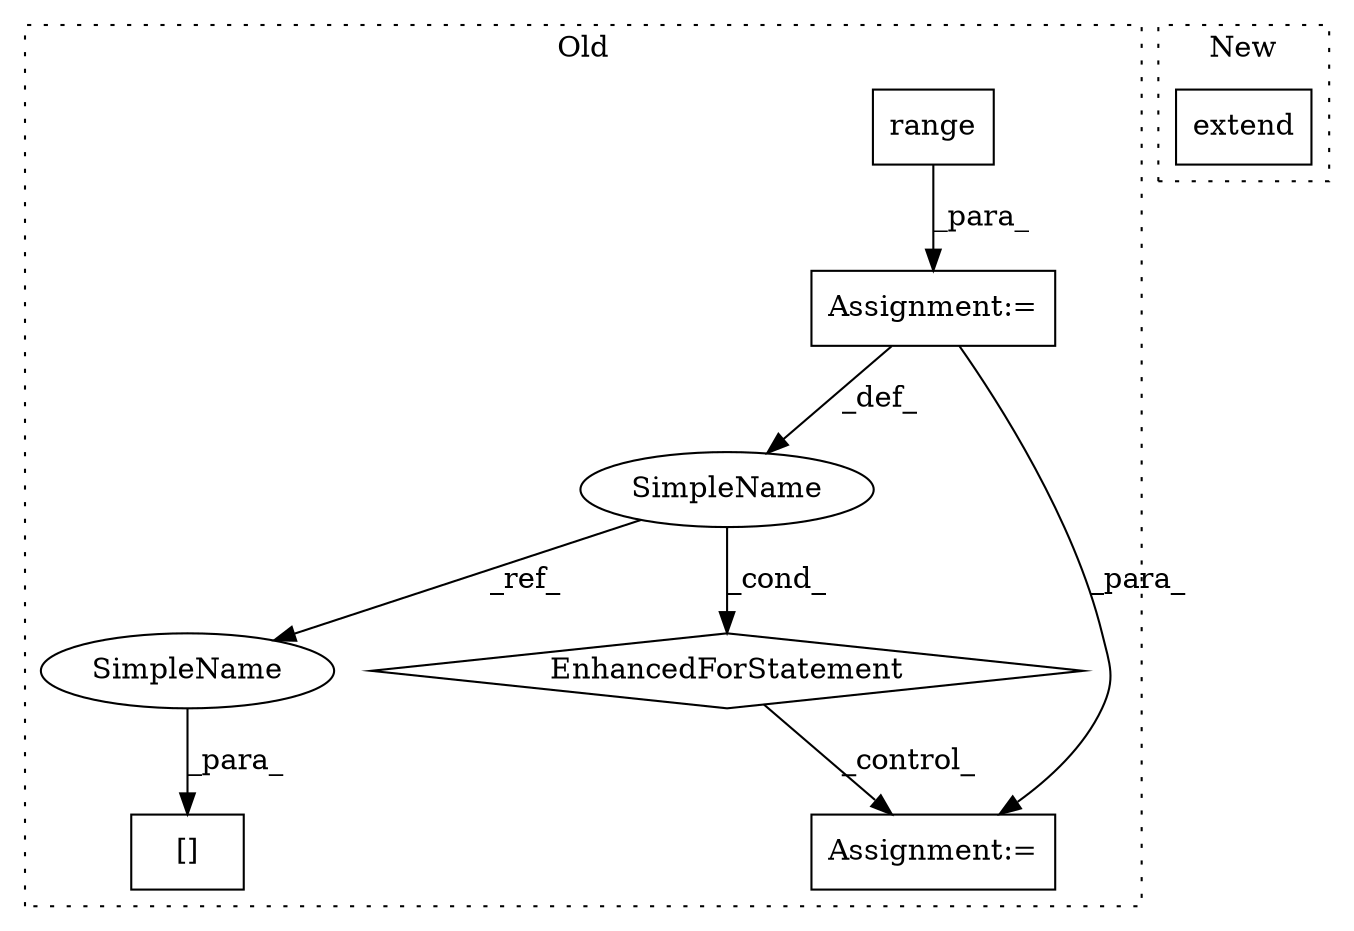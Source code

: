 digraph G {
subgraph cluster0 {
1 [label="range" a="32" s="1894,1903" l="6,1" shape="box"];
3 [label="Assignment:=" a="7" s="1833,1904" l="53,2" shape="box"];
4 [label="EnhancedForStatement" a="70" s="1833,1904" l="53,2" shape="diamond"];
5 [label="SimpleName" a="42" s="1890" l="1" shape="ellipse"];
6 [label="Assignment:=" a="7" s="1956" l="1" shape="box"];
7 [label="[]" a="2" s="1917,1937" l="19,1" shape="box"];
8 [label="SimpleName" a="42" s="1936" l="1" shape="ellipse"];
label = "Old";
style="dotted";
}
subgraph cluster1 {
2 [label="extend" a="32" s="1115,1324" l="7,1" shape="box"];
label = "New";
style="dotted";
}
1 -> 3 [label="_para_"];
3 -> 5 [label="_def_"];
3 -> 6 [label="_para_"];
4 -> 6 [label="_control_"];
5 -> 4 [label="_cond_"];
5 -> 8 [label="_ref_"];
8 -> 7 [label="_para_"];
}
